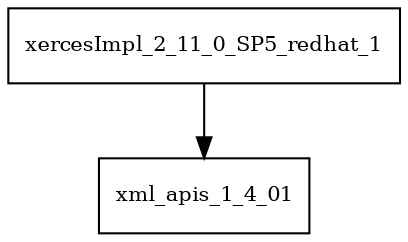 digraph xercesImpl_2_11_0_SP5_redhat_1_dependencies {
  node [shape = box, fontsize=10.0];
  xercesImpl_2_11_0_SP5_redhat_1 -> xml_apis_1_4_01;
}
